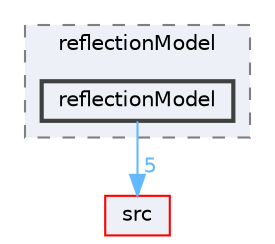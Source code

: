 digraph "applications/solvers/multiphase/icoReactingMultiphaseInterFoam/laserDTRM/reflectionModel/reflectionModel"
{
 // LATEX_PDF_SIZE
  bgcolor="transparent";
  edge [fontname=Helvetica,fontsize=10,labelfontname=Helvetica,labelfontsize=10];
  node [fontname=Helvetica,fontsize=10,shape=box,height=0.2,width=0.4];
  compound=true
  subgraph clusterdir_e944b23a9482893a0f1e38eaa537ebd2 {
    graph [ bgcolor="#edf0f7", pencolor="grey50", label="reflectionModel", fontname=Helvetica,fontsize=10 style="filled,dashed", URL="dir_e944b23a9482893a0f1e38eaa537ebd2.html",tooltip=""]
  dir_e3cb06151db37a9abaa03a2f8f8f4f7d [label="reflectionModel", fillcolor="#edf0f7", color="grey25", style="filled,bold", URL="dir_e3cb06151db37a9abaa03a2f8f8f4f7d.html",tooltip=""];
  }
  dir_68267d1309a1af8e8297ef4c3efbcdba [label="src", fillcolor="#edf0f7", color="red", style="filled", URL="dir_68267d1309a1af8e8297ef4c3efbcdba.html",tooltip=""];
  dir_e3cb06151db37a9abaa03a2f8f8f4f7d->dir_68267d1309a1af8e8297ef4c3efbcdba [headlabel="5", labeldistance=1.5 headhref="dir_003281_003729.html" href="dir_003281_003729.html" color="steelblue1" fontcolor="steelblue1"];
}
